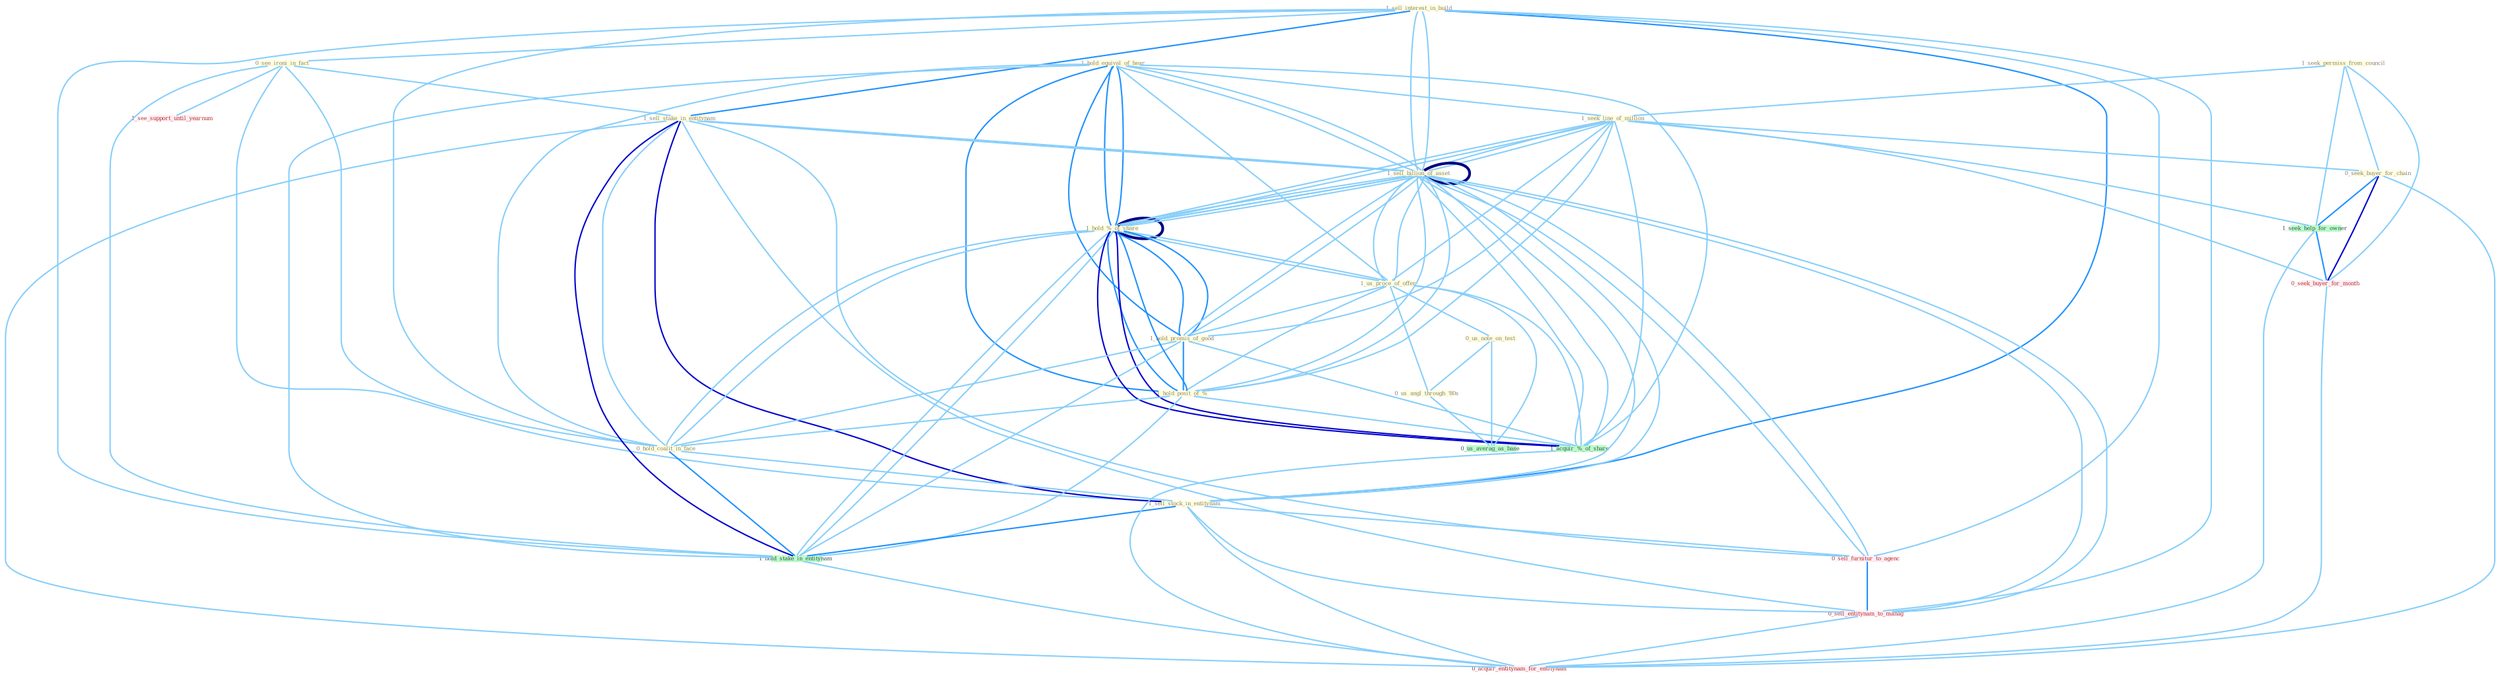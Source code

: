 Graph G{ 
    node
    [shape=polygon,style=filled,width=.5,height=.06,color="#BDFCC9",fixedsize=true,fontsize=4,
    fontcolor="#2f4f4f"];
    {node
    [color="#ffffe0", fontcolor="#8b7d6b"] "1_sell_interest_in_build " "1_hold_equival_of_hear " "1_seek_permiss_from_council " "1_seek_line_of_million " "0_see_ironi_in_fact " "1_sell_stake_in_entitynam " "0_seek_buyer_for_chain " "1_hold_%_of_share " "1_us_proce_of_offer " "0_us_note_on_test " "1_hold_promis_of_good " "1_sell_billion_of_asset " "1_hold_posit_of_% " "0_hold_coalit_in_face " "1_sell_billion_of_asset " "0_us_angl_through_'80s " "1_sell_stock_in_entitynam "}
{node [color="#fff0f5", fontcolor="#b22222"] "0_seek_buyer_for_month " "1_see_support_until_yearnum " "0_sell_furnitur_to_agenc " "0_sell_entitynam_to_manag " "0_acquir_entitynam_for_entitynam "}
edge [color="#B0E2FF"];

	"1_sell_interest_in_build " -- "0_see_ironi_in_fact " [w="1", color="#87cefa" ];
	"1_sell_interest_in_build " -- "1_sell_stake_in_entitynam " [w="2", color="#1e90ff" , len=0.8];
	"1_sell_interest_in_build " -- "1_sell_billion_of_asset " [w="1", color="#87cefa" ];
	"1_sell_interest_in_build " -- "0_hold_coalit_in_face " [w="1", color="#87cefa" ];
	"1_sell_interest_in_build " -- "1_sell_billion_of_asset " [w="1", color="#87cefa" ];
	"1_sell_interest_in_build " -- "1_sell_stock_in_entitynam " [w="2", color="#1e90ff" , len=0.8];
	"1_sell_interest_in_build " -- "1_hold_stake_in_entitynam " [w="1", color="#87cefa" ];
	"1_sell_interest_in_build " -- "0_sell_furnitur_to_agenc " [w="1", color="#87cefa" ];
	"1_sell_interest_in_build " -- "0_sell_entitynam_to_manag " [w="1", color="#87cefa" ];
	"1_hold_equival_of_hear " -- "1_seek_line_of_million " [w="1", color="#87cefa" ];
	"1_hold_equival_of_hear " -- "1_hold_%_of_share " [w="2", color="#1e90ff" , len=0.8];
	"1_hold_equival_of_hear " -- "1_us_proce_of_offer " [w="1", color="#87cefa" ];
	"1_hold_equival_of_hear " -- "1_hold_promis_of_good " [w="2", color="#1e90ff" , len=0.8];
	"1_hold_equival_of_hear " -- "1_sell_billion_of_asset " [w="1", color="#87cefa" ];
	"1_hold_equival_of_hear " -- "1_hold_posit_of_% " [w="2", color="#1e90ff" , len=0.8];
	"1_hold_equival_of_hear " -- "0_hold_coalit_in_face " [w="1", color="#87cefa" ];
	"1_hold_equival_of_hear " -- "1_sell_billion_of_asset " [w="1", color="#87cefa" ];
	"1_hold_equival_of_hear " -- "1_hold_%_of_share " [w="2", color="#1e90ff" , len=0.8];
	"1_hold_equival_of_hear " -- "1_hold_stake_in_entitynam " [w="1", color="#87cefa" ];
	"1_hold_equival_of_hear " -- "1_acquir_%_of_share " [w="1", color="#87cefa" ];
	"1_seek_permiss_from_council " -- "1_seek_line_of_million " [w="1", color="#87cefa" ];
	"1_seek_permiss_from_council " -- "0_seek_buyer_for_chain " [w="1", color="#87cefa" ];
	"1_seek_permiss_from_council " -- "1_seek_help_for_owner " [w="1", color="#87cefa" ];
	"1_seek_permiss_from_council " -- "0_seek_buyer_for_month " [w="1", color="#87cefa" ];
	"1_seek_line_of_million " -- "0_seek_buyer_for_chain " [w="1", color="#87cefa" ];
	"1_seek_line_of_million " -- "1_hold_%_of_share " [w="1", color="#87cefa" ];
	"1_seek_line_of_million " -- "1_us_proce_of_offer " [w="1", color="#87cefa" ];
	"1_seek_line_of_million " -- "1_hold_promis_of_good " [w="1", color="#87cefa" ];
	"1_seek_line_of_million " -- "1_sell_billion_of_asset " [w="1", color="#87cefa" ];
	"1_seek_line_of_million " -- "1_hold_posit_of_% " [w="1", color="#87cefa" ];
	"1_seek_line_of_million " -- "1_sell_billion_of_asset " [w="1", color="#87cefa" ];
	"1_seek_line_of_million " -- "1_hold_%_of_share " [w="1", color="#87cefa" ];
	"1_seek_line_of_million " -- "1_seek_help_for_owner " [w="1", color="#87cefa" ];
	"1_seek_line_of_million " -- "0_seek_buyer_for_month " [w="1", color="#87cefa" ];
	"1_seek_line_of_million " -- "1_acquir_%_of_share " [w="1", color="#87cefa" ];
	"0_see_ironi_in_fact " -- "1_sell_stake_in_entitynam " [w="1", color="#87cefa" ];
	"0_see_ironi_in_fact " -- "0_hold_coalit_in_face " [w="1", color="#87cefa" ];
	"0_see_ironi_in_fact " -- "1_sell_stock_in_entitynam " [w="1", color="#87cefa" ];
	"0_see_ironi_in_fact " -- "1_hold_stake_in_entitynam " [w="1", color="#87cefa" ];
	"0_see_ironi_in_fact " -- "1_see_support_until_yearnum " [w="1", color="#87cefa" ];
	"1_sell_stake_in_entitynam " -- "1_sell_billion_of_asset " [w="1", color="#87cefa" ];
	"1_sell_stake_in_entitynam " -- "0_hold_coalit_in_face " [w="1", color="#87cefa" ];
	"1_sell_stake_in_entitynam " -- "1_sell_billion_of_asset " [w="1", color="#87cefa" ];
	"1_sell_stake_in_entitynam " -- "1_sell_stock_in_entitynam " [w="3", color="#0000cd" , len=0.6];
	"1_sell_stake_in_entitynam " -- "1_hold_stake_in_entitynam " [w="3", color="#0000cd" , len=0.6];
	"1_sell_stake_in_entitynam " -- "0_sell_furnitur_to_agenc " [w="1", color="#87cefa" ];
	"1_sell_stake_in_entitynam " -- "0_sell_entitynam_to_manag " [w="1", color="#87cefa" ];
	"1_sell_stake_in_entitynam " -- "0_acquir_entitynam_for_entitynam " [w="1", color="#87cefa" ];
	"0_seek_buyer_for_chain " -- "1_seek_help_for_owner " [w="2", color="#1e90ff" , len=0.8];
	"0_seek_buyer_for_chain " -- "0_seek_buyer_for_month " [w="3", color="#0000cd" , len=0.6];
	"0_seek_buyer_for_chain " -- "0_acquir_entitynam_for_entitynam " [w="1", color="#87cefa" ];
	"1_hold_%_of_share " -- "1_us_proce_of_offer " [w="1", color="#87cefa" ];
	"1_hold_%_of_share " -- "1_hold_promis_of_good " [w="2", color="#1e90ff" , len=0.8];
	"1_hold_%_of_share " -- "1_sell_billion_of_asset " [w="1", color="#87cefa" ];
	"1_hold_%_of_share " -- "1_hold_posit_of_% " [w="2", color="#1e90ff" , len=0.8];
	"1_hold_%_of_share " -- "0_hold_coalit_in_face " [w="1", color="#87cefa" ];
	"1_hold_%_of_share " -- "1_sell_billion_of_asset " [w="1", color="#87cefa" ];
	"1_hold_%_of_share " -- "1_hold_%_of_share " [w="4", style=bold, color="#000080", len=0.4];
	"1_hold_%_of_share " -- "1_hold_stake_in_entitynam " [w="1", color="#87cefa" ];
	"1_hold_%_of_share " -- "1_acquir_%_of_share " [w="3", color="#0000cd" , len=0.6];
	"1_us_proce_of_offer " -- "0_us_note_on_test " [w="1", color="#87cefa" ];
	"1_us_proce_of_offer " -- "1_hold_promis_of_good " [w="1", color="#87cefa" ];
	"1_us_proce_of_offer " -- "1_sell_billion_of_asset " [w="1", color="#87cefa" ];
	"1_us_proce_of_offer " -- "1_hold_posit_of_% " [w="1", color="#87cefa" ];
	"1_us_proce_of_offer " -- "1_sell_billion_of_asset " [w="1", color="#87cefa" ];
	"1_us_proce_of_offer " -- "0_us_angl_through_'80s " [w="1", color="#87cefa" ];
	"1_us_proce_of_offer " -- "1_hold_%_of_share " [w="1", color="#87cefa" ];
	"1_us_proce_of_offer " -- "1_acquir_%_of_share " [w="1", color="#87cefa" ];
	"1_us_proce_of_offer " -- "0_us_averag_as_base " [w="1", color="#87cefa" ];
	"0_us_note_on_test " -- "0_us_angl_through_'80s " [w="1", color="#87cefa" ];
	"0_us_note_on_test " -- "0_us_averag_as_base " [w="1", color="#87cefa" ];
	"1_hold_promis_of_good " -- "1_sell_billion_of_asset " [w="1", color="#87cefa" ];
	"1_hold_promis_of_good " -- "1_hold_posit_of_% " [w="2", color="#1e90ff" , len=0.8];
	"1_hold_promis_of_good " -- "0_hold_coalit_in_face " [w="1", color="#87cefa" ];
	"1_hold_promis_of_good " -- "1_sell_billion_of_asset " [w="1", color="#87cefa" ];
	"1_hold_promis_of_good " -- "1_hold_%_of_share " [w="2", color="#1e90ff" , len=0.8];
	"1_hold_promis_of_good " -- "1_hold_stake_in_entitynam " [w="1", color="#87cefa" ];
	"1_hold_promis_of_good " -- "1_acquir_%_of_share " [w="1", color="#87cefa" ];
	"1_sell_billion_of_asset " -- "1_hold_posit_of_% " [w="1", color="#87cefa" ];
	"1_sell_billion_of_asset " -- "1_sell_billion_of_asset " [w="4", style=bold, color="#000080", len=0.4];
	"1_sell_billion_of_asset " -- "1_sell_stock_in_entitynam " [w="1", color="#87cefa" ];
	"1_sell_billion_of_asset " -- "1_hold_%_of_share " [w="1", color="#87cefa" ];
	"1_sell_billion_of_asset " -- "1_acquir_%_of_share " [w="1", color="#87cefa" ];
	"1_sell_billion_of_asset " -- "0_sell_furnitur_to_agenc " [w="1", color="#87cefa" ];
	"1_sell_billion_of_asset " -- "0_sell_entitynam_to_manag " [w="1", color="#87cefa" ];
	"1_hold_posit_of_% " -- "0_hold_coalit_in_face " [w="1", color="#87cefa" ];
	"1_hold_posit_of_% " -- "1_sell_billion_of_asset " [w="1", color="#87cefa" ];
	"1_hold_posit_of_% " -- "1_hold_%_of_share " [w="2", color="#1e90ff" , len=0.8];
	"1_hold_posit_of_% " -- "1_hold_stake_in_entitynam " [w="1", color="#87cefa" ];
	"1_hold_posit_of_% " -- "1_acquir_%_of_share " [w="1", color="#87cefa" ];
	"0_hold_coalit_in_face " -- "1_sell_stock_in_entitynam " [w="1", color="#87cefa" ];
	"0_hold_coalit_in_face " -- "1_hold_%_of_share " [w="1", color="#87cefa" ];
	"0_hold_coalit_in_face " -- "1_hold_stake_in_entitynam " [w="2", color="#1e90ff" , len=0.8];
	"1_sell_billion_of_asset " -- "1_sell_stock_in_entitynam " [w="1", color="#87cefa" ];
	"1_sell_billion_of_asset " -- "1_hold_%_of_share " [w="1", color="#87cefa" ];
	"1_sell_billion_of_asset " -- "1_acquir_%_of_share " [w="1", color="#87cefa" ];
	"1_sell_billion_of_asset " -- "0_sell_furnitur_to_agenc " [w="1", color="#87cefa" ];
	"1_sell_billion_of_asset " -- "0_sell_entitynam_to_manag " [w="1", color="#87cefa" ];
	"0_us_angl_through_'80s " -- "0_us_averag_as_base " [w="1", color="#87cefa" ];
	"1_sell_stock_in_entitynam " -- "1_hold_stake_in_entitynam " [w="2", color="#1e90ff" , len=0.8];
	"1_sell_stock_in_entitynam " -- "0_sell_furnitur_to_agenc " [w="1", color="#87cefa" ];
	"1_sell_stock_in_entitynam " -- "0_sell_entitynam_to_manag " [w="1", color="#87cefa" ];
	"1_sell_stock_in_entitynam " -- "0_acquir_entitynam_for_entitynam " [w="1", color="#87cefa" ];
	"1_hold_%_of_share " -- "1_hold_stake_in_entitynam " [w="1", color="#87cefa" ];
	"1_hold_%_of_share " -- "1_acquir_%_of_share " [w="3", color="#0000cd" , len=0.6];
	"1_hold_stake_in_entitynam " -- "0_acquir_entitynam_for_entitynam " [w="1", color="#87cefa" ];
	"1_seek_help_for_owner " -- "0_seek_buyer_for_month " [w="2", color="#1e90ff" , len=0.8];
	"1_seek_help_for_owner " -- "0_acquir_entitynam_for_entitynam " [w="1", color="#87cefa" ];
	"0_seek_buyer_for_month " -- "0_acquir_entitynam_for_entitynam " [w="1", color="#87cefa" ];
	"1_acquir_%_of_share " -- "0_acquir_entitynam_for_entitynam " [w="1", color="#87cefa" ];
	"0_sell_furnitur_to_agenc " -- "0_sell_entitynam_to_manag " [w="2", color="#1e90ff" , len=0.8];
	"0_sell_entitynam_to_manag " -- "0_acquir_entitynam_for_entitynam " [w="1", color="#87cefa" ];
}